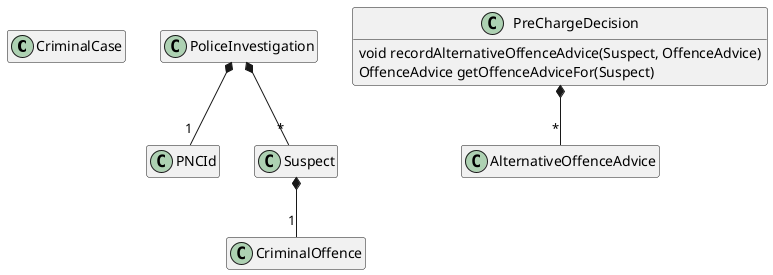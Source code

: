 @startuml Public Prosecution Service

hide empty members
hide empty methods

class CriminalCase {
}

class CriminalOffence {
}

class PNCId {
}

class PoliceInvestigation {
}

class PreChargeDecision {
    void recordAlternativeOffenceAdvice(Suspect, OffenceAdvice)
    OffenceAdvice getOffenceAdviceFor(Suspect)
}

class AlternativeOffenceAdvice {
}

class Suspect    {
}

Suspect *-- "1" CriminalOffence

PoliceInvestigation *-- "*" Suspect

PoliceInvestigation *-- "1" PNCId

PreChargeDecision *-- "*" AlternativeOffenceAdvice

@enduml
